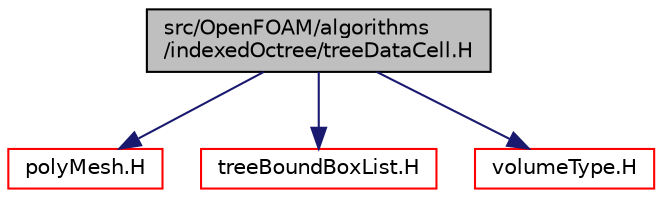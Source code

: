 digraph "src/OpenFOAM/algorithms/indexedOctree/treeDataCell.H"
{
  bgcolor="transparent";
  edge [fontname="Helvetica",fontsize="10",labelfontname="Helvetica",labelfontsize="10"];
  node [fontname="Helvetica",fontsize="10",shape=record];
  Node1 [label="src/OpenFOAM/algorithms\l/indexedOctree/treeDataCell.H",height=0.2,width=0.4,color="black", fillcolor="grey75", style="filled", fontcolor="black"];
  Node1 -> Node2 [color="midnightblue",fontsize="10",style="solid",fontname="Helvetica"];
  Node2 [label="polyMesh.H",height=0.2,width=0.4,color="red",URL="$a08974.html"];
  Node1 -> Node3 [color="midnightblue",fontsize="10",style="solid",fontname="Helvetica"];
  Node3 [label="treeBoundBoxList.H",height=0.2,width=0.4,color="red",URL="$a09142.html"];
  Node1 -> Node4 [color="midnightblue",fontsize="10",style="solid",fontname="Helvetica"];
  Node4 [label="volumeType.H",height=0.2,width=0.4,color="red",URL="$a07871.html"];
}

